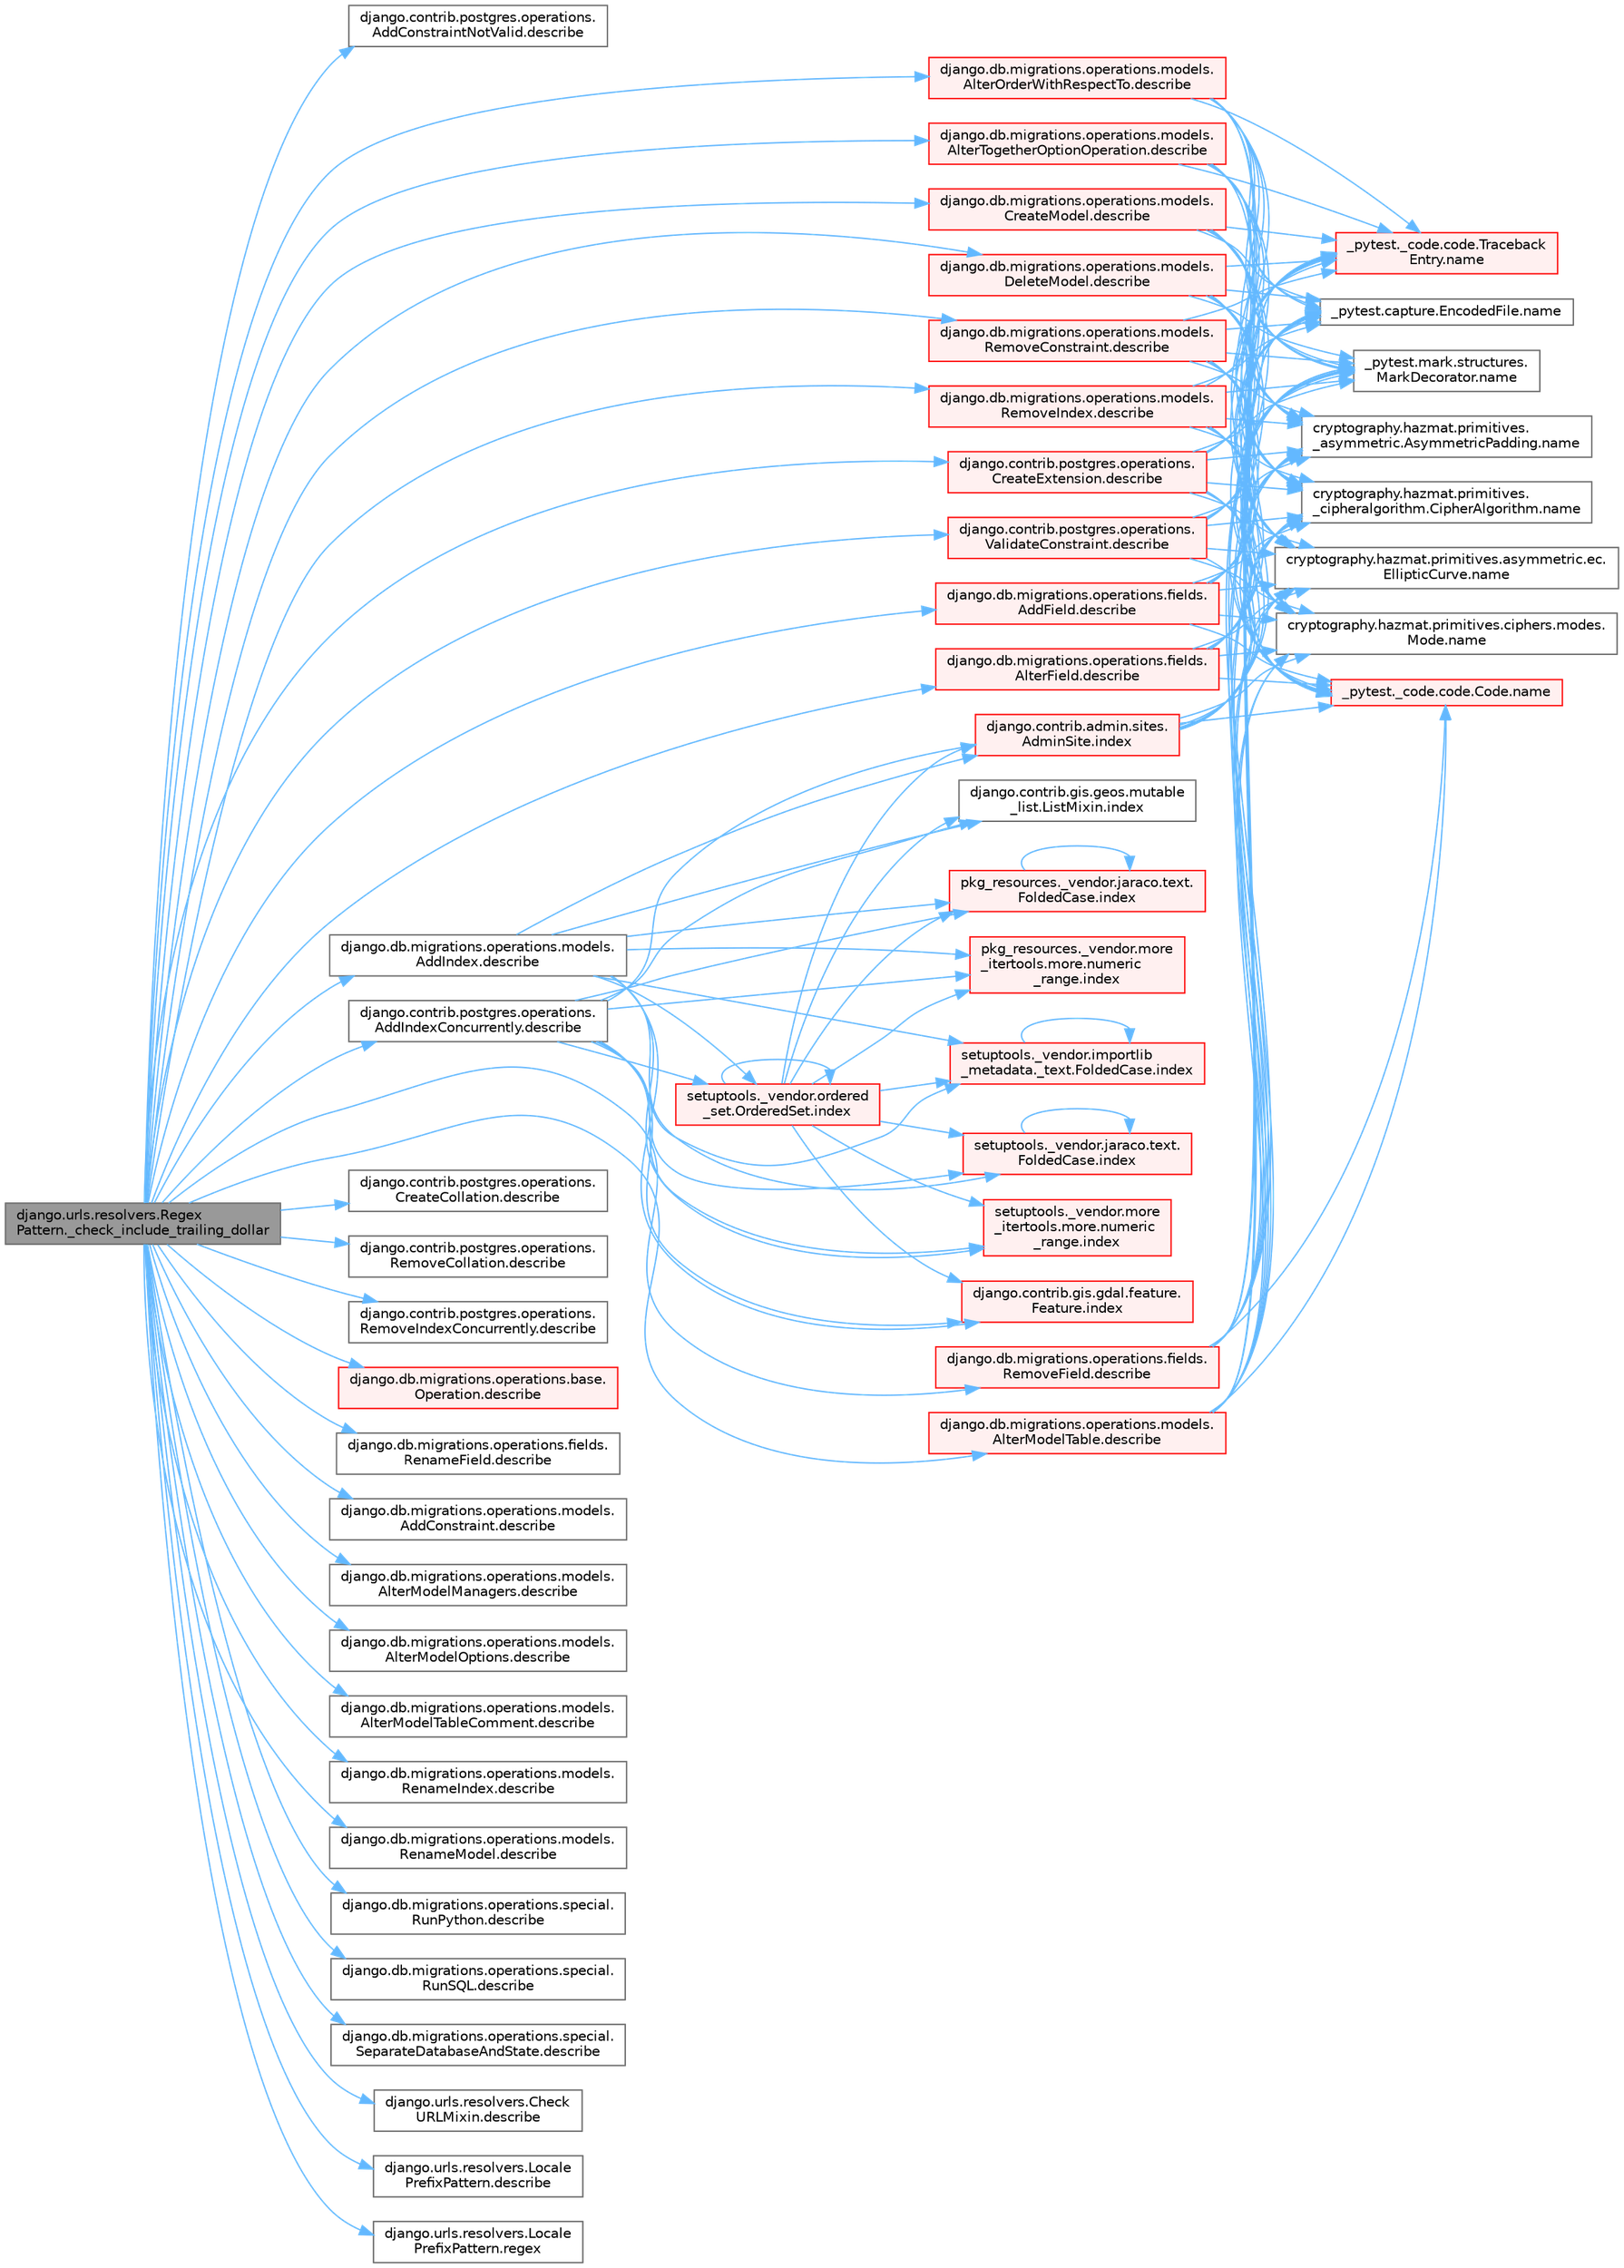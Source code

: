 digraph "django.urls.resolvers.RegexPattern._check_include_trailing_dollar"
{
 // LATEX_PDF_SIZE
  bgcolor="transparent";
  edge [fontname=Helvetica,fontsize=10,labelfontname=Helvetica,labelfontsize=10];
  node [fontname=Helvetica,fontsize=10,shape=box,height=0.2,width=0.4];
  rankdir="LR";
  Node1 [id="Node000001",label="django.urls.resolvers.Regex\lPattern._check_include_trailing_dollar",height=0.2,width=0.4,color="gray40", fillcolor="grey60", style="filled", fontcolor="black",tooltip=" "];
  Node1 -> Node2 [id="edge1_Node000001_Node000002",color="steelblue1",style="solid",tooltip=" "];
  Node2 [id="Node000002",label="django.contrib.postgres.operations.\lAddConstraintNotValid.describe",height=0.2,width=0.4,color="grey40", fillcolor="white", style="filled",URL="$classdjango_1_1contrib_1_1postgres_1_1operations_1_1_add_constraint_not_valid.html#aa66f107cb766b675729d0da24921daaf",tooltip=" "];
  Node1 -> Node3 [id="edge2_Node000001_Node000003",color="steelblue1",style="solid",tooltip=" "];
  Node3 [id="Node000003",label="django.contrib.postgres.operations.\lAddIndexConcurrently.describe",height=0.2,width=0.4,color="grey40", fillcolor="white", style="filled",URL="$classdjango_1_1contrib_1_1postgres_1_1operations_1_1_add_index_concurrently.html#a84138b3c8346c4ba80783811dce25059",tooltip=" "];
  Node3 -> Node4 [id="edge3_Node000003_Node000004",color="steelblue1",style="solid",tooltip=" "];
  Node4 [id="Node000004",label="django.contrib.admin.sites.\lAdminSite.index",height=0.2,width=0.4,color="red", fillcolor="#FFF0F0", style="filled",URL="$classdjango_1_1contrib_1_1admin_1_1sites_1_1_admin_site.html#a8cc2add93ddb844723663bc9f56e8e1d",tooltip=" "];
  Node4 -> Node8 [id="edge4_Node000004_Node000008",color="steelblue1",style="solid",tooltip=" "];
  Node8 [id="Node000008",label="_pytest._code.code.Code.name",height=0.2,width=0.4,color="red", fillcolor="#FFF0F0", style="filled",URL="$class__pytest_1_1__code_1_1code_1_1_code.html#a1f3cbc53ca6df4a1bab12183694b6e78",tooltip=" "];
  Node4 -> Node20 [id="edge5_Node000004_Node000020",color="steelblue1",style="solid",tooltip=" "];
  Node20 [id="Node000020",label="_pytest._code.code.Traceback\lEntry.name",height=0.2,width=0.4,color="red", fillcolor="#FFF0F0", style="filled",URL="$class__pytest_1_1__code_1_1code_1_1_traceback_entry.html#a106b95c0753f41669fbfb8ee4c11ad3d",tooltip=" "];
  Node4 -> Node22 [id="edge6_Node000004_Node000022",color="steelblue1",style="solid",tooltip=" "];
  Node22 [id="Node000022",label="_pytest.capture.EncodedFile.name",height=0.2,width=0.4,color="grey40", fillcolor="white", style="filled",URL="$class__pytest_1_1capture_1_1_encoded_file.html#a738c73b5de21c7261d9e51f71e4f0397",tooltip=" "];
  Node4 -> Node23 [id="edge7_Node000004_Node000023",color="steelblue1",style="solid",tooltip=" "];
  Node23 [id="Node000023",label="_pytest.mark.structures.\lMarkDecorator.name",height=0.2,width=0.4,color="grey40", fillcolor="white", style="filled",URL="$class__pytest_1_1mark_1_1structures_1_1_mark_decorator.html#ae8f66760cda125450e0e3bd38689c72f",tooltip=" "];
  Node4 -> Node24 [id="edge8_Node000004_Node000024",color="steelblue1",style="solid",tooltip=" "];
  Node24 [id="Node000024",label="cryptography.hazmat.primitives.\l_asymmetric.AsymmetricPadding.name",height=0.2,width=0.4,color="grey40", fillcolor="white", style="filled",URL="$classcryptography_1_1hazmat_1_1primitives_1_1__asymmetric_1_1_asymmetric_padding.html#a8f72e8284cb336861a873ed5ce0e39b5",tooltip=" "];
  Node4 -> Node25 [id="edge9_Node000004_Node000025",color="steelblue1",style="solid",tooltip=" "];
  Node25 [id="Node000025",label="cryptography.hazmat.primitives.\l_cipheralgorithm.CipherAlgorithm.name",height=0.2,width=0.4,color="grey40", fillcolor="white", style="filled",URL="$classcryptography_1_1hazmat_1_1primitives_1_1__cipheralgorithm_1_1_cipher_algorithm.html#a50567a5c3388450ab7aa883ab34a1ac7",tooltip=" "];
  Node4 -> Node26 [id="edge10_Node000004_Node000026",color="steelblue1",style="solid",tooltip=" "];
  Node26 [id="Node000026",label="cryptography.hazmat.primitives.asymmetric.ec.\lEllipticCurve.name",height=0.2,width=0.4,color="grey40", fillcolor="white", style="filled",URL="$classcryptography_1_1hazmat_1_1primitives_1_1asymmetric_1_1ec_1_1_elliptic_curve.html#a2775c4e945309a6c7ea33dace1698a60",tooltip=" "];
  Node4 -> Node27 [id="edge11_Node000004_Node000027",color="steelblue1",style="solid",tooltip=" "];
  Node27 [id="Node000027",label="cryptography.hazmat.primitives.ciphers.modes.\lMode.name",height=0.2,width=0.4,color="grey40", fillcolor="white", style="filled",URL="$classcryptography_1_1hazmat_1_1primitives_1_1ciphers_1_1modes_1_1_mode.html#a99d93fd1370a2abbb5bb5cffbd5ff0f7",tooltip=" "];
  Node3 -> Node1619 [id="edge12_Node000003_Node001619",color="steelblue1",style="solid",tooltip=" "];
  Node1619 [id="Node001619",label="django.contrib.gis.gdal.feature.\lFeature.index",height=0.2,width=0.4,color="red", fillcolor="#FFF0F0", style="filled",URL="$classdjango_1_1contrib_1_1gis_1_1gdal_1_1feature_1_1_feature.html#ad2f0b5c6e9318af4fa9c7c4273462389",tooltip=" "];
  Node3 -> Node1620 [id="edge13_Node000003_Node001620",color="steelblue1",style="solid",tooltip=" "];
  Node1620 [id="Node001620",label="django.contrib.gis.geos.mutable\l_list.ListMixin.index",height=0.2,width=0.4,color="grey40", fillcolor="white", style="filled",URL="$classdjango_1_1contrib_1_1gis_1_1geos_1_1mutable__list_1_1_list_mixin.html#a576be6ee88925aab0cc2abd11ebf8ccf",tooltip=" "];
  Node3 -> Node1621 [id="edge14_Node000003_Node001621",color="steelblue1",style="solid",tooltip=" "];
  Node1621 [id="Node001621",label="pkg_resources._vendor.jaraco.text.\lFoldedCase.index",height=0.2,width=0.4,color="red", fillcolor="#FFF0F0", style="filled",URL="$classpkg__resources_1_1__vendor_1_1jaraco_1_1text_1_1_folded_case.html#a3155d44ed060f59fa79f8029522935db",tooltip=" "];
  Node1621 -> Node1621 [id="edge15_Node001621_Node001621",color="steelblue1",style="solid",tooltip=" "];
  Node3 -> Node1625 [id="edge16_Node000003_Node001625",color="steelblue1",style="solid",tooltip=" "];
  Node1625 [id="Node001625",label="pkg_resources._vendor.more\l_itertools.more.numeric\l_range.index",height=0.2,width=0.4,color="red", fillcolor="#FFF0F0", style="filled",URL="$classpkg__resources_1_1__vendor_1_1more__itertools_1_1more_1_1numeric__range.html#af7574fe7bbbe922a43f4bd2f20dc1052",tooltip=" "];
  Node3 -> Node1626 [id="edge17_Node000003_Node001626",color="steelblue1",style="solid",tooltip=" "];
  Node1626 [id="Node001626",label="setuptools._vendor.importlib\l_metadata._text.FoldedCase.index",height=0.2,width=0.4,color="red", fillcolor="#FFF0F0", style="filled",URL="$classsetuptools_1_1__vendor_1_1importlib__metadata_1_1__text_1_1_folded_case.html#aa160e88956ce84e7d3712722a9afd018",tooltip=" "];
  Node1626 -> Node1626 [id="edge18_Node001626_Node001626",color="steelblue1",style="solid",tooltip=" "];
  Node3 -> Node1627 [id="edge19_Node000003_Node001627",color="steelblue1",style="solid",tooltip=" "];
  Node1627 [id="Node001627",label="setuptools._vendor.jaraco.text.\lFoldedCase.index",height=0.2,width=0.4,color="red", fillcolor="#FFF0F0", style="filled",URL="$classsetuptools_1_1__vendor_1_1jaraco_1_1text_1_1_folded_case.html#ab195e323605ac4c9908ca552f9c8f870",tooltip=" "];
  Node1627 -> Node1627 [id="edge20_Node001627_Node001627",color="steelblue1",style="solid",tooltip=" "];
  Node3 -> Node1628 [id="edge21_Node000003_Node001628",color="steelblue1",style="solid",tooltip=" "];
  Node1628 [id="Node001628",label="setuptools._vendor.more\l_itertools.more.numeric\l_range.index",height=0.2,width=0.4,color="red", fillcolor="#FFF0F0", style="filled",URL="$classsetuptools_1_1__vendor_1_1more__itertools_1_1more_1_1numeric__range.html#acf0a51d22a2ee14fcd24e3ffcb02897b",tooltip=" "];
  Node3 -> Node1629 [id="edge22_Node000003_Node001629",color="steelblue1",style="solid",tooltip=" "];
  Node1629 [id="Node001629",label="setuptools._vendor.ordered\l_set.OrderedSet.index",height=0.2,width=0.4,color="red", fillcolor="#FFF0F0", style="filled",URL="$classsetuptools_1_1__vendor_1_1ordered__set_1_1_ordered_set.html#a3776e1e90eecdc18f016ad695b56723f",tooltip=" "];
  Node1629 -> Node4 [id="edge23_Node001629_Node000004",color="steelblue1",style="solid",tooltip=" "];
  Node1629 -> Node1619 [id="edge24_Node001629_Node001619",color="steelblue1",style="solid",tooltip=" "];
  Node1629 -> Node1620 [id="edge25_Node001629_Node001620",color="steelblue1",style="solid",tooltip=" "];
  Node1629 -> Node1621 [id="edge26_Node001629_Node001621",color="steelblue1",style="solid",tooltip=" "];
  Node1629 -> Node1625 [id="edge27_Node001629_Node001625",color="steelblue1",style="solid",tooltip=" "];
  Node1629 -> Node1626 [id="edge28_Node001629_Node001626",color="steelblue1",style="solid",tooltip=" "];
  Node1629 -> Node1627 [id="edge29_Node001629_Node001627",color="steelblue1",style="solid",tooltip=" "];
  Node1629 -> Node1628 [id="edge30_Node001629_Node001628",color="steelblue1",style="solid",tooltip=" "];
  Node1629 -> Node1629 [id="edge31_Node001629_Node001629",color="steelblue1",style="solid",tooltip=" "];
  Node1 -> Node1607 [id="edge32_Node000001_Node001607",color="steelblue1",style="solid",tooltip=" "];
  Node1607 [id="Node001607",label="django.contrib.postgres.operations.\lCreateCollation.describe",height=0.2,width=0.4,color="grey40", fillcolor="white", style="filled",URL="$classdjango_1_1contrib_1_1postgres_1_1operations_1_1_create_collation.html#a16be008c7bb006b9bdfa2e3f698e4dd0",tooltip=" "];
  Node1 -> Node1608 [id="edge33_Node000001_Node001608",color="steelblue1",style="solid",tooltip=" "];
  Node1608 [id="Node001608",label="django.contrib.postgres.operations.\lCreateExtension.describe",height=0.2,width=0.4,color="red", fillcolor="#FFF0F0", style="filled",URL="$classdjango_1_1contrib_1_1postgres_1_1operations_1_1_create_extension.html#a8bda728b5ab28520f953dd1794eb1a29",tooltip=" "];
  Node1608 -> Node8 [id="edge34_Node001608_Node000008",color="steelblue1",style="solid",tooltip=" "];
  Node1608 -> Node20 [id="edge35_Node001608_Node000020",color="steelblue1",style="solid",tooltip=" "];
  Node1608 -> Node22 [id="edge36_Node001608_Node000022",color="steelblue1",style="solid",tooltip=" "];
  Node1608 -> Node23 [id="edge37_Node001608_Node000023",color="steelblue1",style="solid",tooltip=" "];
  Node1608 -> Node24 [id="edge38_Node001608_Node000024",color="steelblue1",style="solid",tooltip=" "];
  Node1608 -> Node25 [id="edge39_Node001608_Node000025",color="steelblue1",style="solid",tooltip=" "];
  Node1608 -> Node26 [id="edge40_Node001608_Node000026",color="steelblue1",style="solid",tooltip=" "];
  Node1608 -> Node27 [id="edge41_Node001608_Node000027",color="steelblue1",style="solid",tooltip=" "];
  Node1 -> Node1609 [id="edge42_Node000001_Node001609",color="steelblue1",style="solid",tooltip=" "];
  Node1609 [id="Node001609",label="django.contrib.postgres.operations.\lRemoveCollation.describe",height=0.2,width=0.4,color="grey40", fillcolor="white", style="filled",URL="$classdjango_1_1contrib_1_1postgres_1_1operations_1_1_remove_collation.html#a0a39bc71cbad3f118ff161908dcc50dd",tooltip=" "];
  Node1 -> Node1610 [id="edge43_Node000001_Node001610",color="steelblue1",style="solid",tooltip=" "];
  Node1610 [id="Node001610",label="django.contrib.postgres.operations.\lRemoveIndexConcurrently.describe",height=0.2,width=0.4,color="grey40", fillcolor="white", style="filled",URL="$classdjango_1_1contrib_1_1postgres_1_1operations_1_1_remove_index_concurrently.html#afa7ae3303e9d7470872e701e7de09036",tooltip=" "];
  Node1 -> Node1611 [id="edge44_Node000001_Node001611",color="steelblue1",style="solid",tooltip=" "];
  Node1611 [id="Node001611",label="django.contrib.postgres.operations.\lValidateConstraint.describe",height=0.2,width=0.4,color="red", fillcolor="#FFF0F0", style="filled",URL="$classdjango_1_1contrib_1_1postgres_1_1operations_1_1_validate_constraint.html#aad511454076b182df728281585600438",tooltip=" "];
  Node1611 -> Node8 [id="edge45_Node001611_Node000008",color="steelblue1",style="solid",tooltip=" "];
  Node1611 -> Node20 [id="edge46_Node001611_Node000020",color="steelblue1",style="solid",tooltip=" "];
  Node1611 -> Node22 [id="edge47_Node001611_Node000022",color="steelblue1",style="solid",tooltip=" "];
  Node1611 -> Node23 [id="edge48_Node001611_Node000023",color="steelblue1",style="solid",tooltip=" "];
  Node1611 -> Node24 [id="edge49_Node001611_Node000024",color="steelblue1",style="solid",tooltip=" "];
  Node1611 -> Node25 [id="edge50_Node001611_Node000025",color="steelblue1",style="solid",tooltip=" "];
  Node1611 -> Node26 [id="edge51_Node001611_Node000026",color="steelblue1",style="solid",tooltip=" "];
  Node1611 -> Node27 [id="edge52_Node001611_Node000027",color="steelblue1",style="solid",tooltip=" "];
  Node1 -> Node1612 [id="edge53_Node000001_Node001612",color="steelblue1",style="solid",tooltip=" "];
  Node1612 [id="Node001612",label="django.db.migrations.operations.base.\lOperation.describe",height=0.2,width=0.4,color="red", fillcolor="#FFF0F0", style="filled",URL="$classdjango_1_1db_1_1migrations_1_1operations_1_1base_1_1_operation.html#a5c8477a9c9a49746db7edf2e3eb56210",tooltip=" "];
  Node1 -> Node1613 [id="edge54_Node000001_Node001613",color="steelblue1",style="solid",tooltip=" "];
  Node1613 [id="Node001613",label="django.db.migrations.operations.fields.\lAddField.describe",height=0.2,width=0.4,color="red", fillcolor="#FFF0F0", style="filled",URL="$classdjango_1_1db_1_1migrations_1_1operations_1_1fields_1_1_add_field.html#a18a051ffc94d00a07a1663a5ce88ef43",tooltip=" "];
  Node1613 -> Node8 [id="edge55_Node001613_Node000008",color="steelblue1",style="solid",tooltip=" "];
  Node1613 -> Node20 [id="edge56_Node001613_Node000020",color="steelblue1",style="solid",tooltip=" "];
  Node1613 -> Node22 [id="edge57_Node001613_Node000022",color="steelblue1",style="solid",tooltip=" "];
  Node1613 -> Node23 [id="edge58_Node001613_Node000023",color="steelblue1",style="solid",tooltip=" "];
  Node1613 -> Node24 [id="edge59_Node001613_Node000024",color="steelblue1",style="solid",tooltip=" "];
  Node1613 -> Node25 [id="edge60_Node001613_Node000025",color="steelblue1",style="solid",tooltip=" "];
  Node1613 -> Node26 [id="edge61_Node001613_Node000026",color="steelblue1",style="solid",tooltip=" "];
  Node1613 -> Node27 [id="edge62_Node001613_Node000027",color="steelblue1",style="solid",tooltip=" "];
  Node1 -> Node1614 [id="edge63_Node000001_Node001614",color="steelblue1",style="solid",tooltip=" "];
  Node1614 [id="Node001614",label="django.db.migrations.operations.fields.\lAlterField.describe",height=0.2,width=0.4,color="red", fillcolor="#FFF0F0", style="filled",URL="$classdjango_1_1db_1_1migrations_1_1operations_1_1fields_1_1_alter_field.html#ab8dc163745cf8326e95f0a5c67ec2eab",tooltip=" "];
  Node1614 -> Node8 [id="edge64_Node001614_Node000008",color="steelblue1",style="solid",tooltip=" "];
  Node1614 -> Node20 [id="edge65_Node001614_Node000020",color="steelblue1",style="solid",tooltip=" "];
  Node1614 -> Node22 [id="edge66_Node001614_Node000022",color="steelblue1",style="solid",tooltip=" "];
  Node1614 -> Node23 [id="edge67_Node001614_Node000023",color="steelblue1",style="solid",tooltip=" "];
  Node1614 -> Node24 [id="edge68_Node001614_Node000024",color="steelblue1",style="solid",tooltip=" "];
  Node1614 -> Node25 [id="edge69_Node001614_Node000025",color="steelblue1",style="solid",tooltip=" "];
  Node1614 -> Node26 [id="edge70_Node001614_Node000026",color="steelblue1",style="solid",tooltip=" "];
  Node1614 -> Node27 [id="edge71_Node001614_Node000027",color="steelblue1",style="solid",tooltip=" "];
  Node1 -> Node1615 [id="edge72_Node000001_Node001615",color="steelblue1",style="solid",tooltip=" "];
  Node1615 [id="Node001615",label="django.db.migrations.operations.fields.\lRemoveField.describe",height=0.2,width=0.4,color="red", fillcolor="#FFF0F0", style="filled",URL="$classdjango_1_1db_1_1migrations_1_1operations_1_1fields_1_1_remove_field.html#a95e17952ffb36db2ec4bb93c555a357f",tooltip=" "];
  Node1615 -> Node8 [id="edge73_Node001615_Node000008",color="steelblue1",style="solid",tooltip=" "];
  Node1615 -> Node20 [id="edge74_Node001615_Node000020",color="steelblue1",style="solid",tooltip=" "];
  Node1615 -> Node22 [id="edge75_Node001615_Node000022",color="steelblue1",style="solid",tooltip=" "];
  Node1615 -> Node23 [id="edge76_Node001615_Node000023",color="steelblue1",style="solid",tooltip=" "];
  Node1615 -> Node24 [id="edge77_Node001615_Node000024",color="steelblue1",style="solid",tooltip=" "];
  Node1615 -> Node25 [id="edge78_Node001615_Node000025",color="steelblue1",style="solid",tooltip=" "];
  Node1615 -> Node26 [id="edge79_Node001615_Node000026",color="steelblue1",style="solid",tooltip=" "];
  Node1615 -> Node27 [id="edge80_Node001615_Node000027",color="steelblue1",style="solid",tooltip=" "];
  Node1 -> Node1616 [id="edge81_Node000001_Node001616",color="steelblue1",style="solid",tooltip=" "];
  Node1616 [id="Node001616",label="django.db.migrations.operations.fields.\lRenameField.describe",height=0.2,width=0.4,color="grey40", fillcolor="white", style="filled",URL="$classdjango_1_1db_1_1migrations_1_1operations_1_1fields_1_1_rename_field.html#a0012fdc5c632c34d3fd58abf341dc22f",tooltip=" "];
  Node1 -> Node1617 [id="edge82_Node000001_Node001617",color="steelblue1",style="solid",tooltip=" "];
  Node1617 [id="Node001617",label="django.db.migrations.operations.models.\lAddConstraint.describe",height=0.2,width=0.4,color="grey40", fillcolor="white", style="filled",URL="$classdjango_1_1db_1_1migrations_1_1operations_1_1models_1_1_add_constraint.html#a672dd7b76f7223c270c36119b6c3ff13",tooltip=" "];
  Node1 -> Node1618 [id="edge83_Node000001_Node001618",color="steelblue1",style="solid",tooltip=" "];
  Node1618 [id="Node001618",label="django.db.migrations.operations.models.\lAddIndex.describe",height=0.2,width=0.4,color="grey40", fillcolor="white", style="filled",URL="$classdjango_1_1db_1_1migrations_1_1operations_1_1models_1_1_add_index.html#af600940898d33e0479390c3fdcb3fdb0",tooltip=" "];
  Node1618 -> Node4 [id="edge84_Node001618_Node000004",color="steelblue1",style="solid",tooltip=" "];
  Node1618 -> Node1619 [id="edge85_Node001618_Node001619",color="steelblue1",style="solid",tooltip=" "];
  Node1618 -> Node1620 [id="edge86_Node001618_Node001620",color="steelblue1",style="solid",tooltip=" "];
  Node1618 -> Node1621 [id="edge87_Node001618_Node001621",color="steelblue1",style="solid",tooltip=" "];
  Node1618 -> Node1625 [id="edge88_Node001618_Node001625",color="steelblue1",style="solid",tooltip=" "];
  Node1618 -> Node1626 [id="edge89_Node001618_Node001626",color="steelblue1",style="solid",tooltip=" "];
  Node1618 -> Node1627 [id="edge90_Node001618_Node001627",color="steelblue1",style="solid",tooltip=" "];
  Node1618 -> Node1628 [id="edge91_Node001618_Node001628",color="steelblue1",style="solid",tooltip=" "];
  Node1618 -> Node1629 [id="edge92_Node001618_Node001629",color="steelblue1",style="solid",tooltip=" "];
  Node1 -> Node1631 [id="edge93_Node000001_Node001631",color="steelblue1",style="solid",tooltip=" "];
  Node1631 [id="Node001631",label="django.db.migrations.operations.models.\lAlterModelManagers.describe",height=0.2,width=0.4,color="grey40", fillcolor="white", style="filled",URL="$classdjango_1_1db_1_1migrations_1_1operations_1_1models_1_1_alter_model_managers.html#a94762de8f5be231899a44894bf4ab988",tooltip=" "];
  Node1 -> Node1632 [id="edge94_Node000001_Node001632",color="steelblue1",style="solid",tooltip=" "];
  Node1632 [id="Node001632",label="django.db.migrations.operations.models.\lAlterModelOptions.describe",height=0.2,width=0.4,color="grey40", fillcolor="white", style="filled",URL="$classdjango_1_1db_1_1migrations_1_1operations_1_1models_1_1_alter_model_options.html#a5dd2462f02d335f8a3dfdaf373953f69",tooltip=" "];
  Node1 -> Node1633 [id="edge95_Node000001_Node001633",color="steelblue1",style="solid",tooltip=" "];
  Node1633 [id="Node001633",label="django.db.migrations.operations.models.\lAlterModelTable.describe",height=0.2,width=0.4,color="red", fillcolor="#FFF0F0", style="filled",URL="$classdjango_1_1db_1_1migrations_1_1operations_1_1models_1_1_alter_model_table.html#a89e58be4b41b2a022fd0b32289ccf8d6",tooltip=" "];
  Node1633 -> Node8 [id="edge96_Node001633_Node000008",color="steelblue1",style="solid",tooltip=" "];
  Node1633 -> Node20 [id="edge97_Node001633_Node000020",color="steelblue1",style="solid",tooltip=" "];
  Node1633 -> Node22 [id="edge98_Node001633_Node000022",color="steelblue1",style="solid",tooltip=" "];
  Node1633 -> Node23 [id="edge99_Node001633_Node000023",color="steelblue1",style="solid",tooltip=" "];
  Node1633 -> Node24 [id="edge100_Node001633_Node000024",color="steelblue1",style="solid",tooltip=" "];
  Node1633 -> Node25 [id="edge101_Node001633_Node000025",color="steelblue1",style="solid",tooltip=" "];
  Node1633 -> Node26 [id="edge102_Node001633_Node000026",color="steelblue1",style="solid",tooltip=" "];
  Node1633 -> Node27 [id="edge103_Node001633_Node000027",color="steelblue1",style="solid",tooltip=" "];
  Node1 -> Node1634 [id="edge104_Node000001_Node001634",color="steelblue1",style="solid",tooltip=" "];
  Node1634 [id="Node001634",label="django.db.migrations.operations.models.\lAlterModelTableComment.describe",height=0.2,width=0.4,color="grey40", fillcolor="white", style="filled",URL="$classdjango_1_1db_1_1migrations_1_1operations_1_1models_1_1_alter_model_table_comment.html#a46b443e571c92a303b285e5a30fdd39c",tooltip=" "];
  Node1 -> Node1635 [id="edge105_Node000001_Node001635",color="steelblue1",style="solid",tooltip=" "];
  Node1635 [id="Node001635",label="django.db.migrations.operations.models.\lAlterOrderWithRespectTo.describe",height=0.2,width=0.4,color="red", fillcolor="#FFF0F0", style="filled",URL="$classdjango_1_1db_1_1migrations_1_1operations_1_1models_1_1_alter_order_with_respect_to.html#adc0f360d55f1d73b66185b5a69cd1db7",tooltip=" "];
  Node1635 -> Node8 [id="edge106_Node001635_Node000008",color="steelblue1",style="solid",tooltip=" "];
  Node1635 -> Node20 [id="edge107_Node001635_Node000020",color="steelblue1",style="solid",tooltip=" "];
  Node1635 -> Node22 [id="edge108_Node001635_Node000022",color="steelblue1",style="solid",tooltip=" "];
  Node1635 -> Node23 [id="edge109_Node001635_Node000023",color="steelblue1",style="solid",tooltip=" "];
  Node1635 -> Node24 [id="edge110_Node001635_Node000024",color="steelblue1",style="solid",tooltip=" "];
  Node1635 -> Node25 [id="edge111_Node001635_Node000025",color="steelblue1",style="solid",tooltip=" "];
  Node1635 -> Node26 [id="edge112_Node001635_Node000026",color="steelblue1",style="solid",tooltip=" "];
  Node1635 -> Node27 [id="edge113_Node001635_Node000027",color="steelblue1",style="solid",tooltip=" "];
  Node1 -> Node1636 [id="edge114_Node000001_Node001636",color="steelblue1",style="solid",tooltip=" "];
  Node1636 [id="Node001636",label="django.db.migrations.operations.models.\lAlterTogetherOptionOperation.describe",height=0.2,width=0.4,color="red", fillcolor="#FFF0F0", style="filled",URL="$classdjango_1_1db_1_1migrations_1_1operations_1_1models_1_1_alter_together_option_operation.html#a6ad5134506e1cec8859ddb38cd7bf35f",tooltip=" "];
  Node1636 -> Node8 [id="edge115_Node001636_Node000008",color="steelblue1",style="solid",tooltip=" "];
  Node1636 -> Node20 [id="edge116_Node001636_Node000020",color="steelblue1",style="solid",tooltip=" "];
  Node1636 -> Node22 [id="edge117_Node001636_Node000022",color="steelblue1",style="solid",tooltip=" "];
  Node1636 -> Node23 [id="edge118_Node001636_Node000023",color="steelblue1",style="solid",tooltip=" "];
  Node1636 -> Node24 [id="edge119_Node001636_Node000024",color="steelblue1",style="solid",tooltip=" "];
  Node1636 -> Node25 [id="edge120_Node001636_Node000025",color="steelblue1",style="solid",tooltip=" "];
  Node1636 -> Node26 [id="edge121_Node001636_Node000026",color="steelblue1",style="solid",tooltip=" "];
  Node1636 -> Node27 [id="edge122_Node001636_Node000027",color="steelblue1",style="solid",tooltip=" "];
  Node1 -> Node1638 [id="edge123_Node000001_Node001638",color="steelblue1",style="solid",tooltip=" "];
  Node1638 [id="Node001638",label="django.db.migrations.operations.models.\lCreateModel.describe",height=0.2,width=0.4,color="red", fillcolor="#FFF0F0", style="filled",URL="$classdjango_1_1db_1_1migrations_1_1operations_1_1models_1_1_create_model.html#ab9b2919d28b5d911b5d76a2161ba4330",tooltip=" "];
  Node1638 -> Node8 [id="edge124_Node001638_Node000008",color="steelblue1",style="solid",tooltip=" "];
  Node1638 -> Node20 [id="edge125_Node001638_Node000020",color="steelblue1",style="solid",tooltip=" "];
  Node1638 -> Node22 [id="edge126_Node001638_Node000022",color="steelblue1",style="solid",tooltip=" "];
  Node1638 -> Node23 [id="edge127_Node001638_Node000023",color="steelblue1",style="solid",tooltip=" "];
  Node1638 -> Node24 [id="edge128_Node001638_Node000024",color="steelblue1",style="solid",tooltip=" "];
  Node1638 -> Node25 [id="edge129_Node001638_Node000025",color="steelblue1",style="solid",tooltip=" "];
  Node1638 -> Node26 [id="edge130_Node001638_Node000026",color="steelblue1",style="solid",tooltip=" "];
  Node1638 -> Node27 [id="edge131_Node001638_Node000027",color="steelblue1",style="solid",tooltip=" "];
  Node1 -> Node2290 [id="edge132_Node000001_Node002290",color="steelblue1",style="solid",tooltip=" "];
  Node2290 [id="Node002290",label="django.db.migrations.operations.models.\lDeleteModel.describe",height=0.2,width=0.4,color="red", fillcolor="#FFF0F0", style="filled",URL="$classdjango_1_1db_1_1migrations_1_1operations_1_1models_1_1_delete_model.html#a93c4aac3d9fd718ed8d4e0361a122fdb",tooltip=" "];
  Node2290 -> Node8 [id="edge133_Node002290_Node000008",color="steelblue1",style="solid",tooltip=" "];
  Node2290 -> Node20 [id="edge134_Node002290_Node000020",color="steelblue1",style="solid",tooltip=" "];
  Node2290 -> Node22 [id="edge135_Node002290_Node000022",color="steelblue1",style="solid",tooltip=" "];
  Node2290 -> Node23 [id="edge136_Node002290_Node000023",color="steelblue1",style="solid",tooltip=" "];
  Node2290 -> Node24 [id="edge137_Node002290_Node000024",color="steelblue1",style="solid",tooltip=" "];
  Node2290 -> Node25 [id="edge138_Node002290_Node000025",color="steelblue1",style="solid",tooltip=" "];
  Node2290 -> Node26 [id="edge139_Node002290_Node000026",color="steelblue1",style="solid",tooltip=" "];
  Node2290 -> Node27 [id="edge140_Node002290_Node000027",color="steelblue1",style="solid",tooltip=" "];
  Node1 -> Node2291 [id="edge141_Node000001_Node002291",color="steelblue1",style="solid",tooltip=" "];
  Node2291 [id="Node002291",label="django.db.migrations.operations.models.\lRemoveConstraint.describe",height=0.2,width=0.4,color="red", fillcolor="#FFF0F0", style="filled",URL="$classdjango_1_1db_1_1migrations_1_1operations_1_1models_1_1_remove_constraint.html#a2dd545a63a96197b6a2abb07b24baf3a",tooltip=" "];
  Node2291 -> Node8 [id="edge142_Node002291_Node000008",color="steelblue1",style="solid",tooltip=" "];
  Node2291 -> Node20 [id="edge143_Node002291_Node000020",color="steelblue1",style="solid",tooltip=" "];
  Node2291 -> Node22 [id="edge144_Node002291_Node000022",color="steelblue1",style="solid",tooltip=" "];
  Node2291 -> Node23 [id="edge145_Node002291_Node000023",color="steelblue1",style="solid",tooltip=" "];
  Node2291 -> Node24 [id="edge146_Node002291_Node000024",color="steelblue1",style="solid",tooltip=" "];
  Node2291 -> Node25 [id="edge147_Node002291_Node000025",color="steelblue1",style="solid",tooltip=" "];
  Node2291 -> Node26 [id="edge148_Node002291_Node000026",color="steelblue1",style="solid",tooltip=" "];
  Node2291 -> Node27 [id="edge149_Node002291_Node000027",color="steelblue1",style="solid",tooltip=" "];
  Node1 -> Node2292 [id="edge150_Node000001_Node002292",color="steelblue1",style="solid",tooltip=" "];
  Node2292 [id="Node002292",label="django.db.migrations.operations.models.\lRemoveIndex.describe",height=0.2,width=0.4,color="red", fillcolor="#FFF0F0", style="filled",URL="$classdjango_1_1db_1_1migrations_1_1operations_1_1models_1_1_remove_index.html#a25801dc2c3d6ff9e0e6a1ce71b91652e",tooltip=" "];
  Node2292 -> Node8 [id="edge151_Node002292_Node000008",color="steelblue1",style="solid",tooltip=" "];
  Node2292 -> Node20 [id="edge152_Node002292_Node000020",color="steelblue1",style="solid",tooltip=" "];
  Node2292 -> Node22 [id="edge153_Node002292_Node000022",color="steelblue1",style="solid",tooltip=" "];
  Node2292 -> Node23 [id="edge154_Node002292_Node000023",color="steelblue1",style="solid",tooltip=" "];
  Node2292 -> Node24 [id="edge155_Node002292_Node000024",color="steelblue1",style="solid",tooltip=" "];
  Node2292 -> Node25 [id="edge156_Node002292_Node000025",color="steelblue1",style="solid",tooltip=" "];
  Node2292 -> Node26 [id="edge157_Node002292_Node000026",color="steelblue1",style="solid",tooltip=" "];
  Node2292 -> Node27 [id="edge158_Node002292_Node000027",color="steelblue1",style="solid",tooltip=" "];
  Node1 -> Node2293 [id="edge159_Node000001_Node002293",color="steelblue1",style="solid",tooltip=" "];
  Node2293 [id="Node002293",label="django.db.migrations.operations.models.\lRenameIndex.describe",height=0.2,width=0.4,color="grey40", fillcolor="white", style="filled",URL="$classdjango_1_1db_1_1migrations_1_1operations_1_1models_1_1_rename_index.html#a16773a616c753c60f508092a1df5507e",tooltip=" "];
  Node1 -> Node2294 [id="edge160_Node000001_Node002294",color="steelblue1",style="solid",tooltip=" "];
  Node2294 [id="Node002294",label="django.db.migrations.operations.models.\lRenameModel.describe",height=0.2,width=0.4,color="grey40", fillcolor="white", style="filled",URL="$classdjango_1_1db_1_1migrations_1_1operations_1_1models_1_1_rename_model.html#acc050fde21560c6ac851abf4b120bc9b",tooltip=" "];
  Node1 -> Node2295 [id="edge161_Node000001_Node002295",color="steelblue1",style="solid",tooltip=" "];
  Node2295 [id="Node002295",label="django.db.migrations.operations.special.\lRunPython.describe",height=0.2,width=0.4,color="grey40", fillcolor="white", style="filled",URL="$classdjango_1_1db_1_1migrations_1_1operations_1_1special_1_1_run_python.html#a1ce76077cbc085ef6d0ae71f78077fc1",tooltip=" "];
  Node1 -> Node2296 [id="edge162_Node000001_Node002296",color="steelblue1",style="solid",tooltip=" "];
  Node2296 [id="Node002296",label="django.db.migrations.operations.special.\lRunSQL.describe",height=0.2,width=0.4,color="grey40", fillcolor="white", style="filled",URL="$classdjango_1_1db_1_1migrations_1_1operations_1_1special_1_1_run_s_q_l.html#a9a9e3670440f515e41b50d84db52ca42",tooltip=" "];
  Node1 -> Node2297 [id="edge163_Node000001_Node002297",color="steelblue1",style="solid",tooltip=" "];
  Node2297 [id="Node002297",label="django.db.migrations.operations.special.\lSeparateDatabaseAndState.describe",height=0.2,width=0.4,color="grey40", fillcolor="white", style="filled",URL="$classdjango_1_1db_1_1migrations_1_1operations_1_1special_1_1_separate_database_and_state.html#a7cbb551b5c69a2ee357f5d951503f09e",tooltip=" "];
  Node1 -> Node2298 [id="edge164_Node000001_Node002298",color="steelblue1",style="solid",tooltip=" "];
  Node2298 [id="Node002298",label="django.urls.resolvers.Check\lURLMixin.describe",height=0.2,width=0.4,color="grey40", fillcolor="white", style="filled",URL="$classdjango_1_1urls_1_1resolvers_1_1_check_u_r_l_mixin.html#a093b6ea187ea5febbad3f0e8e7279394",tooltip=" "];
  Node1 -> Node2299 [id="edge165_Node000001_Node002299",color="steelblue1",style="solid",tooltip=" "];
  Node2299 [id="Node002299",label="django.urls.resolvers.Locale\lPrefixPattern.describe",height=0.2,width=0.4,color="grey40", fillcolor="white", style="filled",URL="$classdjango_1_1urls_1_1resolvers_1_1_locale_prefix_pattern.html#a67d4a1bb0772d39505480203bed6c968",tooltip=" "];
  Node1 -> Node623 [id="edge166_Node000001_Node000623",color="steelblue1",style="solid",tooltip=" "];
  Node623 [id="Node000623",label="django.urls.resolvers.Locale\lPrefixPattern.regex",height=0.2,width=0.4,color="grey40", fillcolor="white", style="filled",URL="$classdjango_1_1urls_1_1resolvers_1_1_locale_prefix_pattern.html#ae0223ea32264e76c3e278211e146f92b",tooltip=" "];
}
